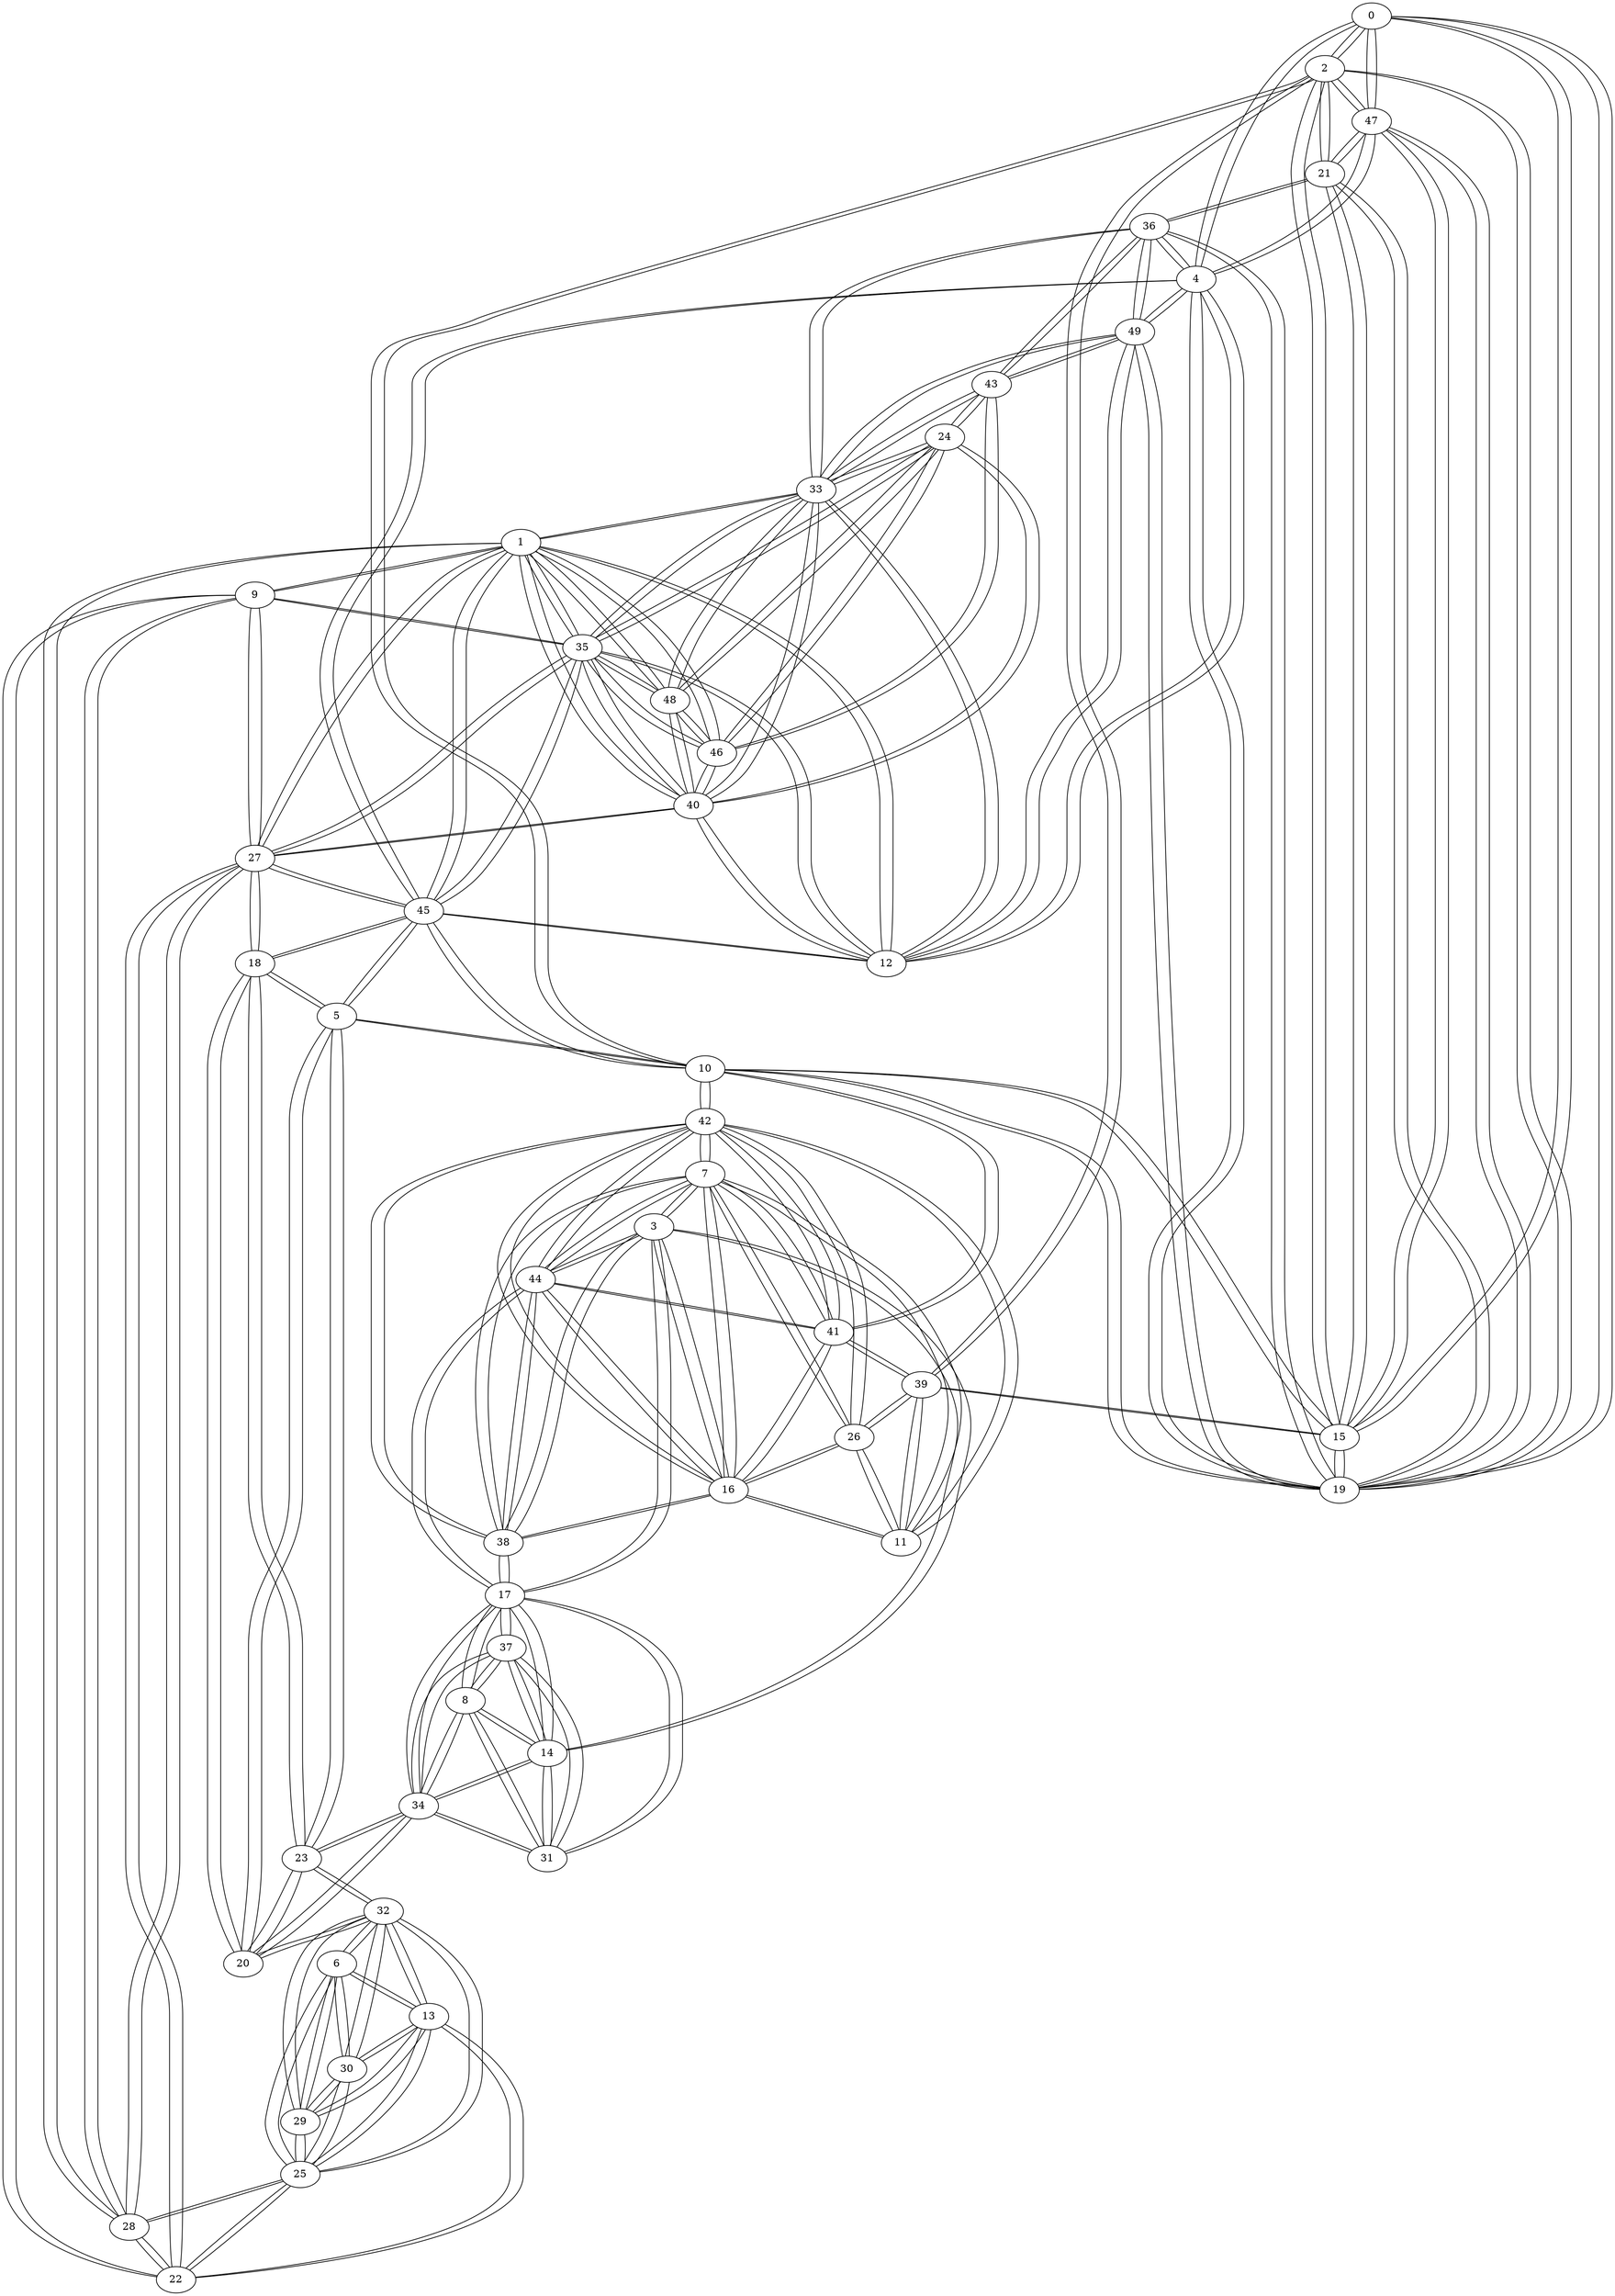 graph Grafo {
	0 [label=0]
	1 [label=1]
	2 [label=2]
	3 [label=3]
	4 [label=4]
	5 [label=5]
	6 [label=6]
	7 [label=7]
	8 [label=8]
	9 [label=9]
	10 [label=10]
	11 [label=11]
	12 [label=12]
	13 [label=13]
	14 [label=14]
	15 [label=15]
	16 [label=16]
	17 [label=17]
	18 [label=18]
	19 [label=19]
	20 [label=20]
	21 [label=21]
	22 [label=22]
	23 [label=23]
	24 [label=24]
	25 [label=25]
	26 [label=26]
	27 [label=27]
	28 [label=28]
	29 [label=29]
	30 [label=30]
	31 [label=31]
	32 [label=32]
	33 [label=33]
	34 [label=34]
	35 [label=35]
	36 [label=36]
	37 [label=37]
	38 [label=38]
	39 [label=39]
	40 [label=40]
	41 [label=41]
	42 [label=42]
	43 [label=43]
	44 [label=44]
	45 [label=45]
	46 [label=46]
	47 [label=47]
	48 [label=48]
	49 [label=49]
	0 -- 2
	0 -- 47
	0 -- 19
	0 -- 15
	0 -- 4
	1 -- 35
	1 -- 40
	1 -- 27
	1 -- 48
	1 -- 9
	1 -- 12
	1 -- 28
	1 -- 33
	1 -- 45
	1 -- 46
	2 -- 0
	2 -- 15
	2 -- 47
	2 -- 19
	2 -- 39
	2 -- 10
	2 -- 21
	3 -- 38
	3 -- 44
	3 -- 16
	3 -- 17
	3 -- 14
	3 -- 7
	4 -- 0
	4 -- 49
	4 -- 19
	4 -- 36
	4 -- 12
	4 -- 45
	4 -- 47
	5 -- 23
	5 -- 20
	5 -- 18
	5 -- 45
	5 -- 10
	6 -- 30
	6 -- 29
	6 -- 13
	6 -- 32
	6 -- 25
	7 -- 16
	7 -- 11
	7 -- 38
	7 -- 44
	7 -- 3
	7 -- 26
	7 -- 41
	7 -- 42
	8 -- 17
	8 -- 14
	8 -- 37
	8 -- 31
	8 -- 34
	9 -- 1
	9 -- 28
	9 -- 22
	9 -- 27
	9 -- 35
	10 -- 2
	10 -- 5
	10 -- 41
	10 -- 42
	10 -- 45
	10 -- 19
	10 -- 15
	11 -- 7
	11 -- 26
	11 -- 39
	11 -- 16
	11 -- 42
	12 -- 4
	12 -- 45
	12 -- 35
	12 -- 1
	12 -- 40
	12 -- 33
	12 -- 49
	13 -- 6
	13 -- 29
	13 -- 32
	13 -- 25
	13 -- 30
	13 -- 22
	14 -- 3
	14 -- 8
	14 -- 37
	14 -- 31
	14 -- 17
	14 -- 34
	15 -- 0
	15 -- 2
	15 -- 47
	15 -- 39
	15 -- 19
	15 -- 10
	15 -- 21
	16 -- 3
	16 -- 7
	16 -- 11
	16 -- 44
	16 -- 38
	16 -- 42
	16 -- 26
	16 -- 41
	17 -- 3
	17 -- 8
	17 -- 14
	17 -- 37
	17 -- 31
	17 -- 34
	17 -- 38
	17 -- 44
	18 -- 5
	18 -- 45
	18 -- 20
	18 -- 23
	18 -- 27
	19 -- 0
	19 -- 2
	19 -- 4
	19 -- 10
	19 -- 15
	19 -- 49
	19 -- 47
	19 -- 21
	19 -- 36
	20 -- 5
	20 -- 18
	20 -- 23
	20 -- 32
	20 -- 34
	21 -- 47
	21 -- 19
	21 -- 36
	21 -- 2
	21 -- 15
	22 -- 9
	22 -- 28
	22 -- 25
	22 -- 27
	22 -- 13
	23 -- 5
	23 -- 18
	23 -- 20
	23 -- 32
	23 -- 34
	24 -- 46
	24 -- 48
	24 -- 33
	24 -- 40
	24 -- 35
	24 -- 43
	25 -- 6
	25 -- 13
	25 -- 22
	25 -- 29
	25 -- 32
	25 -- 30
	25 -- 28
	26 -- 11
	26 -- 39
	26 -- 7
	26 -- 42
	26 -- 16
	27 -- 1
	27 -- 9
	27 -- 18
	27 -- 22
	27 -- 35
	27 -- 40
	27 -- 28
	27 -- 45
	28 -- 9
	28 -- 22
	28 -- 27
	28 -- 25
	28 -- 1
	29 -- 6
	29 -- 13
	29 -- 25
	29 -- 30
	29 -- 32
	30 -- 6
	30 -- 13
	30 -- 25
	30 -- 29
	30 -- 32
	31 -- 8
	31 -- 14
	31 -- 17
	31 -- 37
	31 -- 34
	32 -- 6
	32 -- 13
	32 -- 20
	32 -- 23
	32 -- 25
	32 -- 29
	32 -- 30
	33 -- 12
	33 -- 24
	33 -- 40
	33 -- 35
	33 -- 48
	33 -- 1
	33 -- 36
	33 -- 43
	33 -- 49
	34 -- 8
	34 -- 14
	34 -- 17
	34 -- 20
	34 -- 23
	34 -- 31
	34 -- 37
	35 -- 1
	35 -- 9
	35 -- 12
	35 -- 24
	35 -- 27
	35 -- 33
	35 -- 40
	35 -- 48
	35 -- 45
	35 -- 46
	36 -- 4
	36 -- 21
	36 -- 49
	36 -- 43
	36 -- 19
	36 -- 33
	37 -- 8
	37 -- 14
	37 -- 17
	37 -- 31
	37 -- 34
	38 -- 3
	38 -- 7
	38 -- 16
	38 -- 44
	38 -- 17
	38 -- 42
	39 -- 2
	39 -- 11
	39 -- 15
	39 -- 26
	39 -- 41
	40 -- 1
	40 -- 12
	40 -- 24
	40 -- 27
	40 -- 33
	40 -- 35
	40 -- 48
	40 -- 46
	41 -- 10
	41 -- 39
	41 -- 42
	41 -- 16
	41 -- 44
	41 -- 7
	42 -- 10
	42 -- 11
	42 -- 16
	42 -- 26
	42 -- 41
	42 -- 44
	42 -- 7
	42 -- 38
	43 -- 36
	43 -- 24
	43 -- 33
	43 -- 49
	43 -- 46
	44 -- 3
	44 -- 7
	44 -- 16
	44 -- 38
	44 -- 41
	44 -- 42
	44 -- 17
	45 -- 4
	45 -- 5
	45 -- 10
	45 -- 12
	45 -- 18
	45 -- 35
	45 -- 1
	45 -- 27
	46 -- 24
	46 -- 43
	46 -- 48
	46 -- 40
	46 -- 1
	46 -- 35
	47 -- 0
	47 -- 2
	47 -- 15
	47 -- 19
	47 -- 21
	47 -- 4
	48 -- 1
	48 -- 24
	48 -- 33
	48 -- 35
	48 -- 40
	48 -- 46
	49 -- 4
	49 -- 19
	49 -- 36
	49 -- 43
	49 -- 12
	49 -- 33
}
